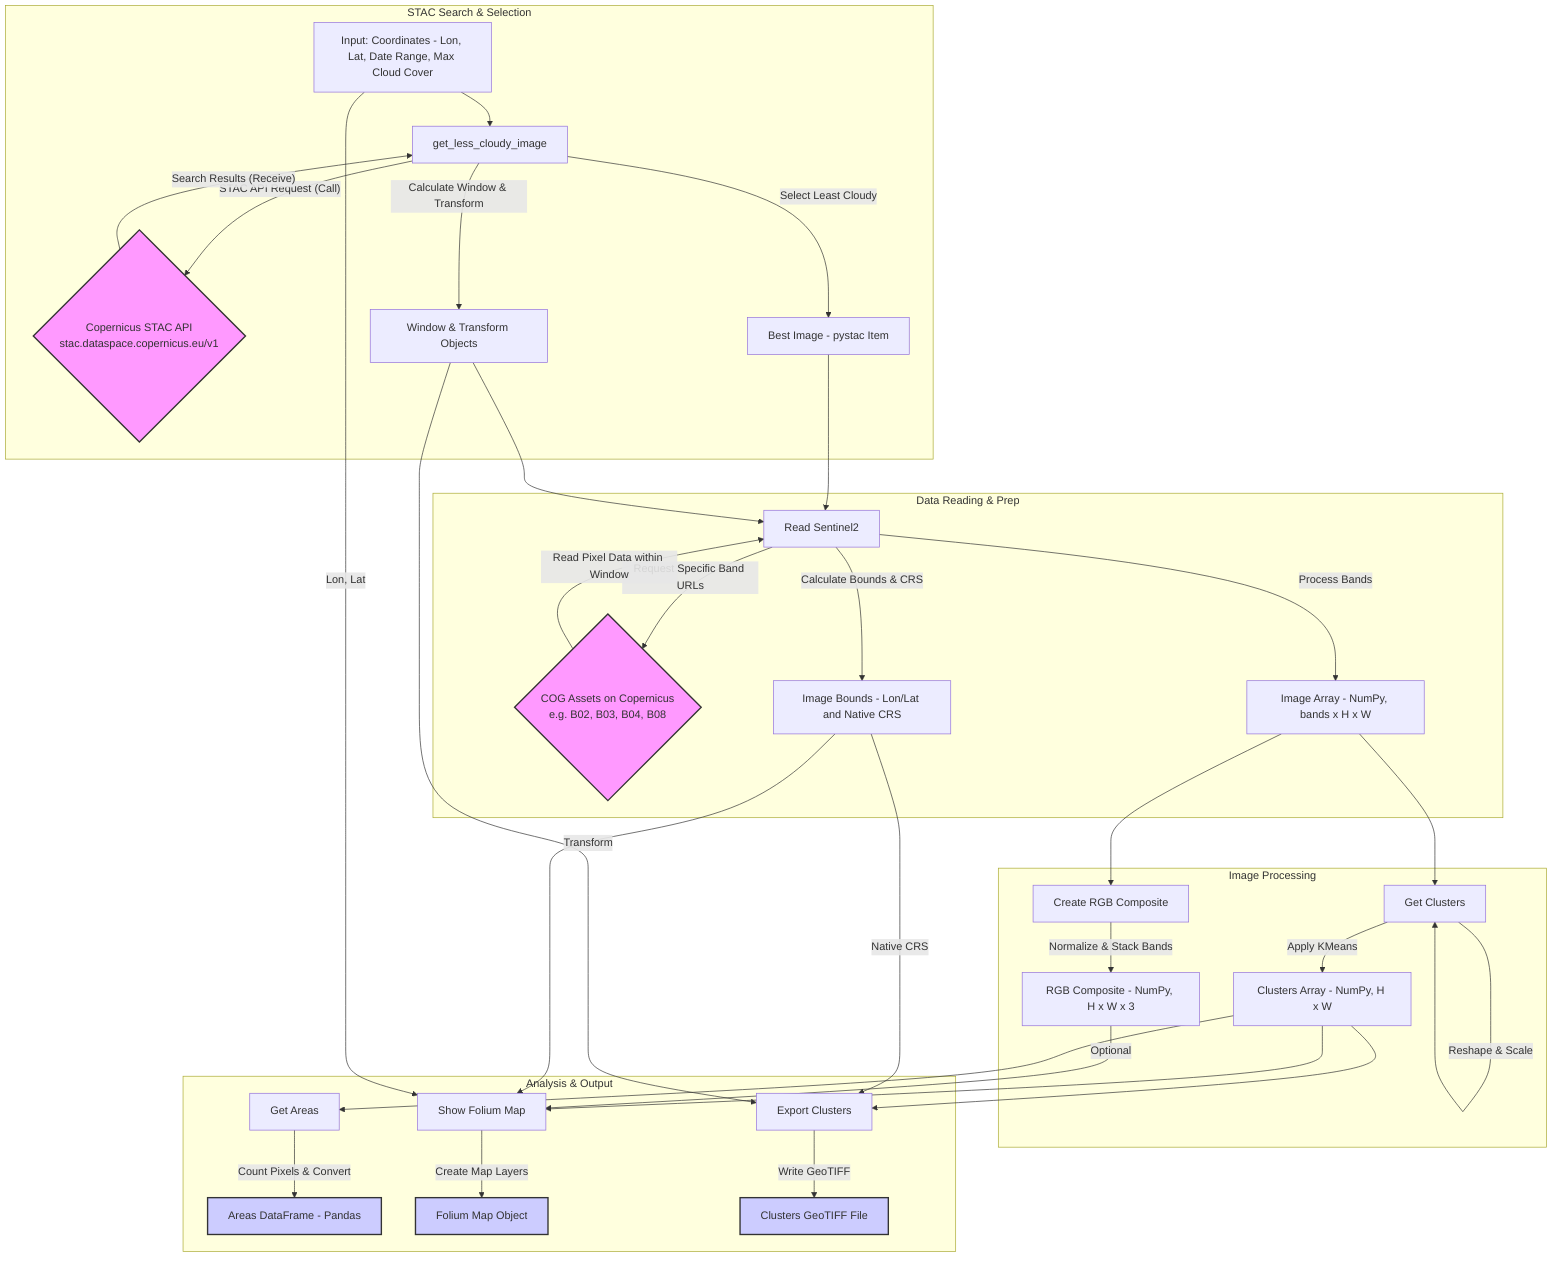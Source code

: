---
config:
  layout: fixed
---
flowchart TD
 subgraph subGraph0["STAC Search & Selection"]
        A["Input: Coordinates - Lon, Lat, Date Range, Max Cloud Cover"]
        B["get_less_cloudy_image"]
        C{"Copernicus STAC API<br>stac.dataspace.copernicus.eu/v1"}
        D["Best Image - pystac Item"]
        E["Window & Transform Objects"]
  end
 subgraph subGraph1["Data Reading & Prep"]
        F["Read Sentinel2"]
        G{"COG Assets on Copernicus<br>e.g. B02, B03, B04, B08"}
        H["Image Array - NumPy, bands x H x W"]
        I["Image Bounds - Lon/Lat and Native CRS"]
  end
 subgraph subGraph2["Image Processing"]
        J["Create RGB Composite"]
        K["RGB Composite - NumPy, H x W x 3"]
        L["Get Clusters"]
        M["Clusters Array - NumPy, H x W"]
  end
 subgraph subGraph3["Analysis & Output"]
        N["Get Areas"]
        O["Areas DataFrame - Pandas"]
        P["Show Folium Map"]
        Q["Folium Map Object"]
        R["Export Clusters"]
        S["Clusters GeoTIFF File"]
  end
    A --> B
    B -- STAC API Request (Call) --> C
    C -- Search Results (Receive) --> B
    B -- Select Least Cloudy --> D
    B -- Calculate Window & Transform --> E
    D --> F
    E --> F
    F -- Request Specific Band URLs --> G
    G -- Read Pixel Data within Window --> F
    F -- Process Bands --> H
    F -- Calculate Bounds & CRS --> I
    H --> J & L
    J -- Normalize & Stack Bands --> K
    L -- Reshape & Scale --> L
    L -- Apply KMeans --> M
    M --> N & P & R
    N -- Count Pixels & Convert --> O
    I --> P
    K -- Optional --> P
    A -- Lon, Lat --> P
    P -- Create Map Layers --> Q
    I -- Native CRS --> R
    E -- Transform --> R
    R -- Write GeoTIFF --> S
    style C fill:#f9f,stroke:#333,stroke-width:2px
    style G fill:#f9f,stroke:#333,stroke-width:2px
    style O fill:#ccf,stroke:#333,stroke-width:2px
    style Q fill:#ccf,stroke:#333,stroke-width:2px
    style S fill:#ccf,stroke:#333,stroke-width:2px